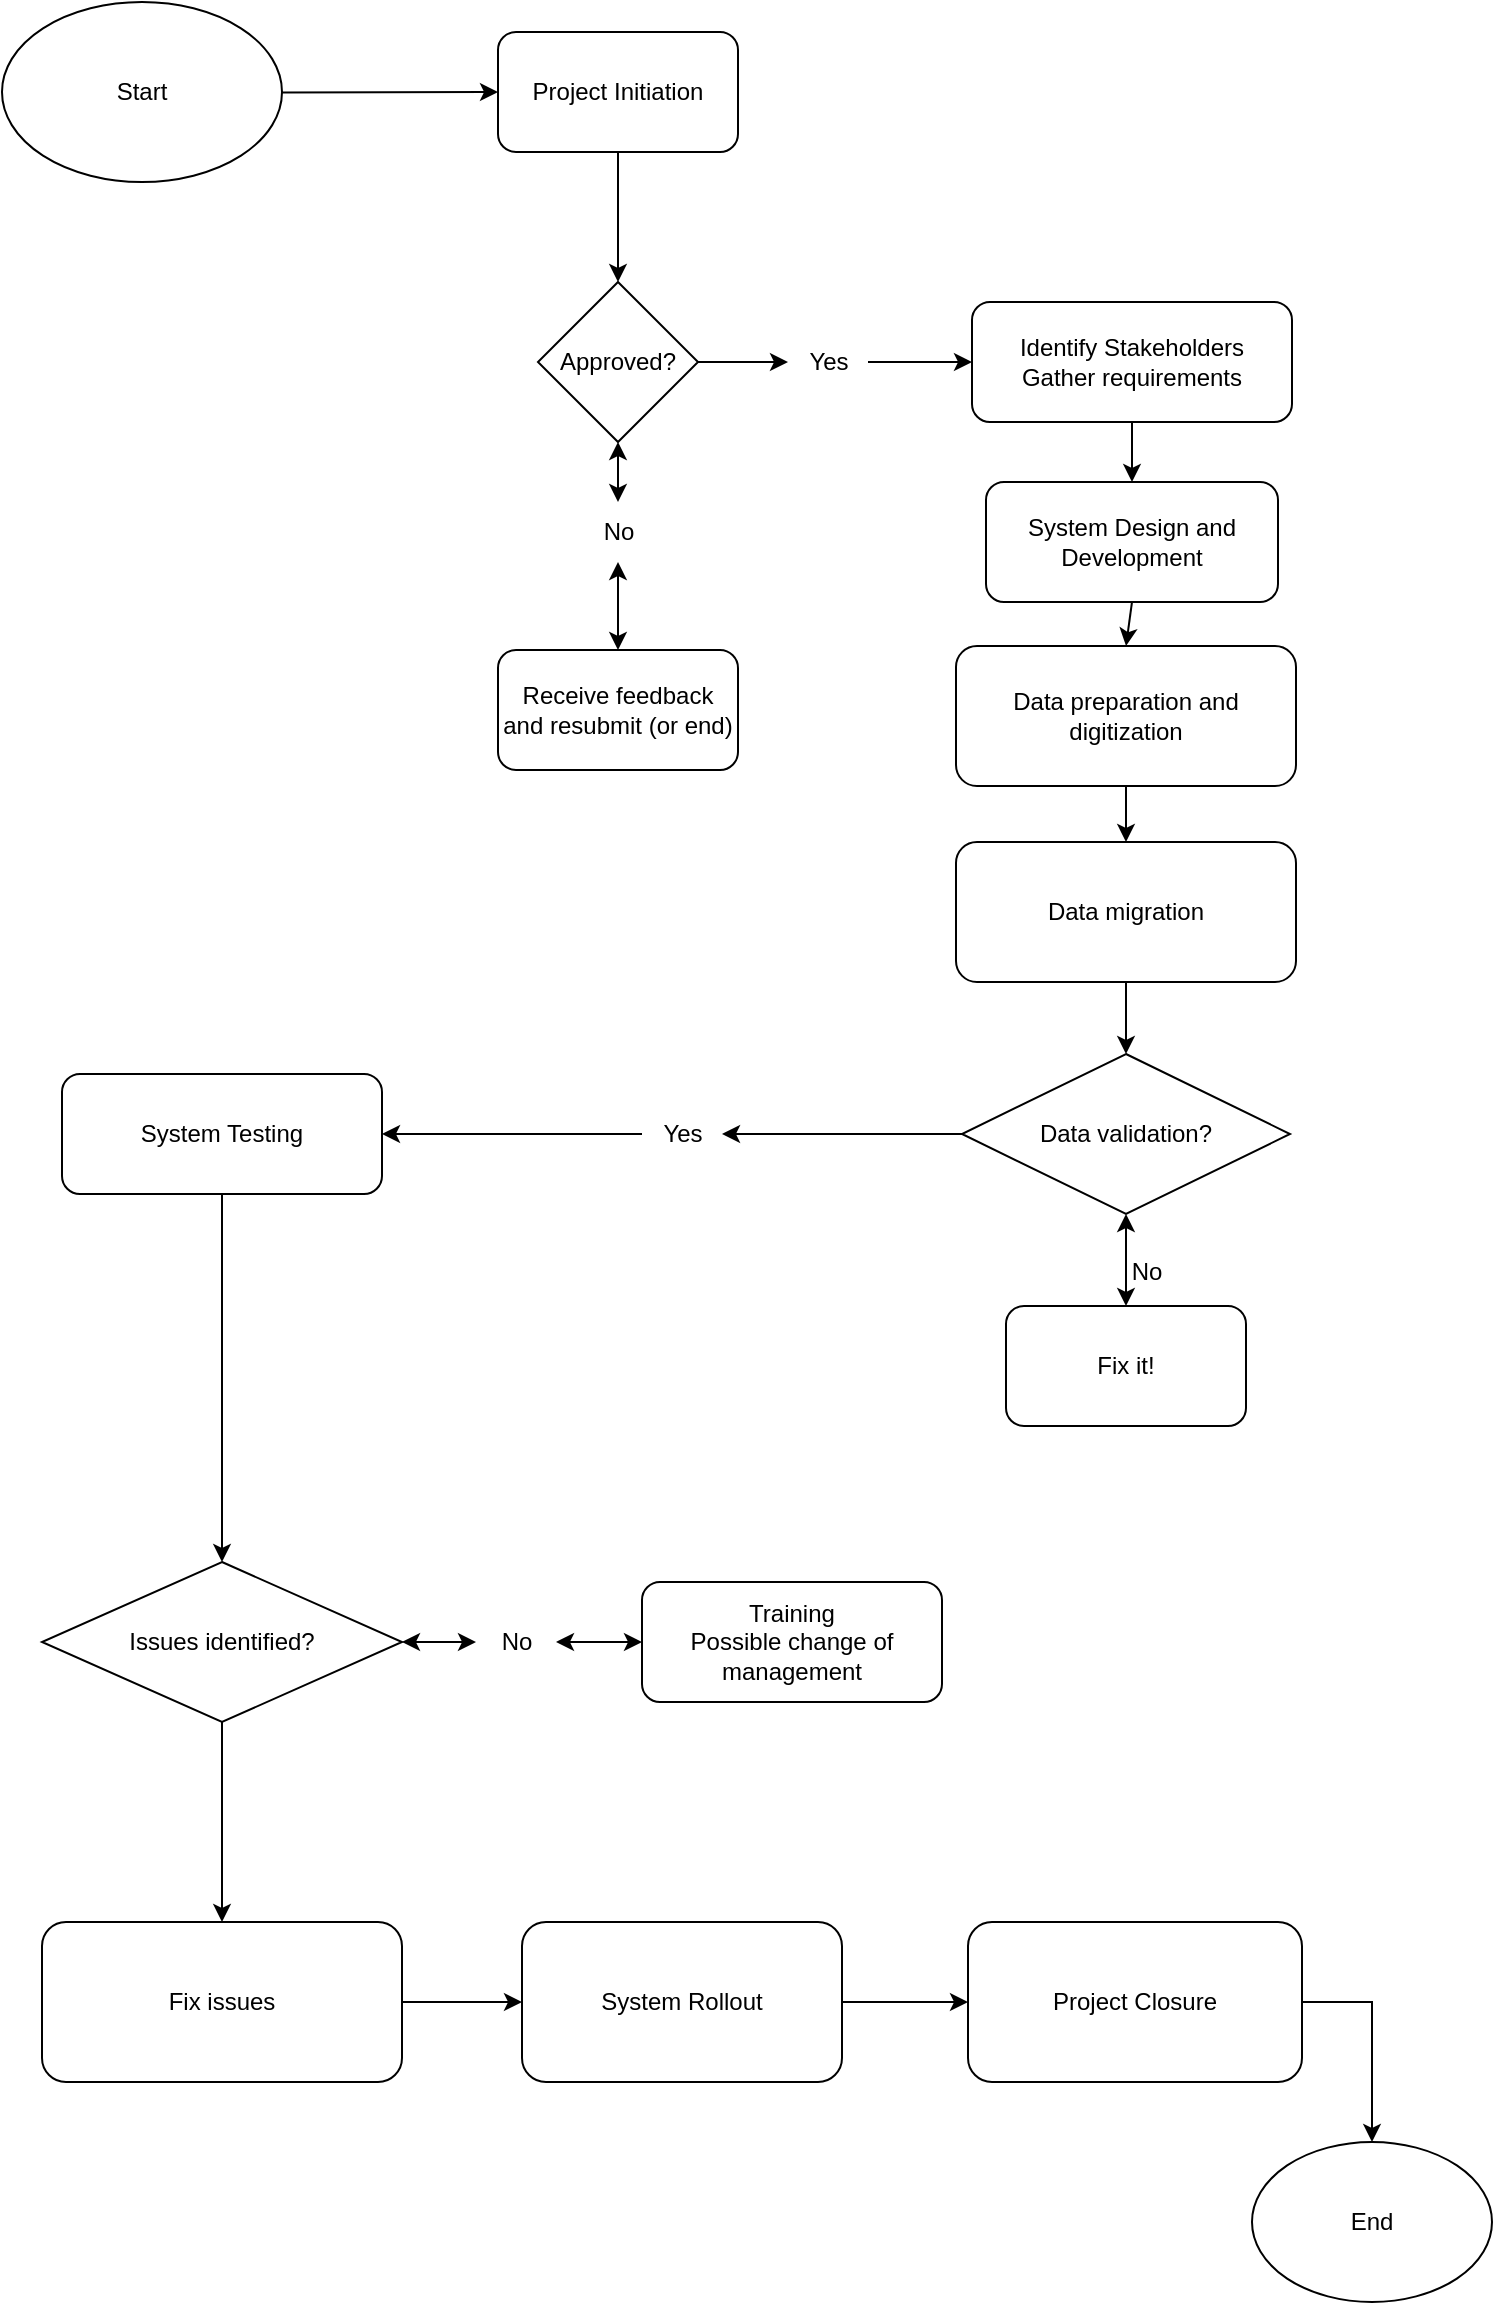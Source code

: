 <mxfile version="24.6.5" type="github">
  <diagram id="C5RBs43oDa-KdzZeNtuy" name="Page-1">
    <mxGraphModel dx="1434" dy="738" grid="0" gridSize="10" guides="1" tooltips="1" connect="1" arrows="1" fold="1" page="1" pageScale="1" pageWidth="827" pageHeight="1169" math="0" shadow="0">
      <root>
        <mxCell id="WIyWlLk6GJQsqaUBKTNV-0" />
        <mxCell id="WIyWlLk6GJQsqaUBKTNV-1" parent="WIyWlLk6GJQsqaUBKTNV-0" />
        <mxCell id="WIyWlLk6GJQsqaUBKTNV-7" value="System Design and Development" style="rounded=1;whiteSpace=wrap;html=1;fontSize=12;glass=0;strokeWidth=1;shadow=0;" parent="WIyWlLk6GJQsqaUBKTNV-1" vertex="1">
          <mxGeometry x="532" y="250" width="146" height="60" as="geometry" />
        </mxCell>
        <mxCell id="ndm4TRAxLnLuYaI-EUnl-0" value="Identify Stakeholders&lt;br&gt;Gather requirements" style="rounded=1;whiteSpace=wrap;html=1;" vertex="1" parent="WIyWlLk6GJQsqaUBKTNV-1">
          <mxGeometry x="525" y="160" width="160" height="60" as="geometry" />
        </mxCell>
        <mxCell id="ndm4TRAxLnLuYaI-EUnl-1" value="Start" style="ellipse;whiteSpace=wrap;html=1;" vertex="1" parent="WIyWlLk6GJQsqaUBKTNV-1">
          <mxGeometry x="40" y="10" width="140" height="90" as="geometry" />
        </mxCell>
        <mxCell id="ndm4TRAxLnLuYaI-EUnl-3" value="" style="endArrow=classic;html=1;rounded=0;" edge="1" parent="WIyWlLk6GJQsqaUBKTNV-1" source="ndm4TRAxLnLuYaI-EUnl-1" target="ndm4TRAxLnLuYaI-EUnl-20">
          <mxGeometry width="50" height="50" relative="1" as="geometry">
            <mxPoint x="180" y="120" as="sourcePoint" />
            <mxPoint x="320.753" y="150.753" as="targetPoint" />
          </mxGeometry>
        </mxCell>
        <mxCell id="ndm4TRAxLnLuYaI-EUnl-5" value="" style="endArrow=classic;html=1;rounded=0;exitX=1;exitY=0.5;exitDx=0;exitDy=0;" edge="1" parent="WIyWlLk6GJQsqaUBKTNV-1" source="ndm4TRAxLnLuYaI-EUnl-9" target="ndm4TRAxLnLuYaI-EUnl-0">
          <mxGeometry width="50" height="50" relative="1" as="geometry">
            <mxPoint x="340" y="170" as="sourcePoint" />
            <mxPoint x="410" y="100" as="targetPoint" />
          </mxGeometry>
        </mxCell>
        <mxCell id="ndm4TRAxLnLuYaI-EUnl-6" value="Receive feedback and resubmit (or end)" style="rounded=1;whiteSpace=wrap;html=1;" vertex="1" parent="WIyWlLk6GJQsqaUBKTNV-1">
          <mxGeometry x="288" y="334" width="120" height="60" as="geometry" />
        </mxCell>
        <mxCell id="ndm4TRAxLnLuYaI-EUnl-8" value="" style="endArrow=classic;html=1;rounded=0;entryX=0.5;entryY=0;entryDx=0;entryDy=0;" edge="1" parent="WIyWlLk6GJQsqaUBKTNV-1" source="ndm4TRAxLnLuYaI-EUnl-0" target="WIyWlLk6GJQsqaUBKTNV-7">
          <mxGeometry width="50" height="50" relative="1" as="geometry">
            <mxPoint x="670" y="240" as="sourcePoint" />
            <mxPoint x="720" y="190" as="targetPoint" />
          </mxGeometry>
        </mxCell>
        <mxCell id="ndm4TRAxLnLuYaI-EUnl-12" value="Data preparation and digitization" style="rounded=1;whiteSpace=wrap;html=1;" vertex="1" parent="WIyWlLk6GJQsqaUBKTNV-1">
          <mxGeometry x="517" y="332" width="170" height="70" as="geometry" />
        </mxCell>
        <mxCell id="ndm4TRAxLnLuYaI-EUnl-14" value="Data migration" style="rounded=1;whiteSpace=wrap;html=1;" vertex="1" parent="WIyWlLk6GJQsqaUBKTNV-1">
          <mxGeometry x="517" y="430" width="170" height="70" as="geometry" />
        </mxCell>
        <mxCell id="ndm4TRAxLnLuYaI-EUnl-15" value="" style="endArrow=classic;html=1;rounded=0;exitX=0.5;exitY=1;exitDx=0;exitDy=0;entryX=0.5;entryY=0;entryDx=0;entryDy=0;" edge="1" parent="WIyWlLk6GJQsqaUBKTNV-1" source="WIyWlLk6GJQsqaUBKTNV-7" target="ndm4TRAxLnLuYaI-EUnl-12">
          <mxGeometry width="50" height="50" relative="1" as="geometry">
            <mxPoint x="670" y="460" as="sourcePoint" />
            <mxPoint x="720" y="410" as="targetPoint" />
          </mxGeometry>
        </mxCell>
        <mxCell id="ndm4TRAxLnLuYaI-EUnl-16" value="" style="endArrow=classic;html=1;rounded=0;exitX=0.5;exitY=1;exitDx=0;exitDy=0;entryX=0.5;entryY=0;entryDx=0;entryDy=0;" edge="1" parent="WIyWlLk6GJQsqaUBKTNV-1" source="ndm4TRAxLnLuYaI-EUnl-12" target="ndm4TRAxLnLuYaI-EUnl-14">
          <mxGeometry width="50" height="50" relative="1" as="geometry">
            <mxPoint x="560" y="550" as="sourcePoint" />
            <mxPoint x="610" y="500" as="targetPoint" />
          </mxGeometry>
        </mxCell>
        <mxCell id="ndm4TRAxLnLuYaI-EUnl-18" value="" style="endArrow=classic;html=1;rounded=0;exitX=0.5;exitY=1;exitDx=0;exitDy=0;entryX=0.5;entryY=0;entryDx=0;entryDy=0;" edge="1" parent="WIyWlLk6GJQsqaUBKTNV-1" source="ndm4TRAxLnLuYaI-EUnl-14" target="ndm4TRAxLnLuYaI-EUnl-19">
          <mxGeometry width="50" height="50" relative="1" as="geometry">
            <mxPoint x="600" y="680" as="sourcePoint" />
            <mxPoint x="424" y="620" as="targetPoint" />
          </mxGeometry>
        </mxCell>
        <mxCell id="ndm4TRAxLnLuYaI-EUnl-19" value="Data validation?" style="rhombus;whiteSpace=wrap;html=1;" vertex="1" parent="WIyWlLk6GJQsqaUBKTNV-1">
          <mxGeometry x="520" y="536" width="164" height="80" as="geometry" />
        </mxCell>
        <mxCell id="ndm4TRAxLnLuYaI-EUnl-20" value="Project Initiation" style="rounded=1;whiteSpace=wrap;html=1;" vertex="1" parent="WIyWlLk6GJQsqaUBKTNV-1">
          <mxGeometry x="288" y="25" width="120" height="60" as="geometry" />
        </mxCell>
        <mxCell id="ndm4TRAxLnLuYaI-EUnl-22" value="Approved?" style="rhombus;whiteSpace=wrap;html=1;" vertex="1" parent="WIyWlLk6GJQsqaUBKTNV-1">
          <mxGeometry x="308" y="150" width="80" height="80" as="geometry" />
        </mxCell>
        <mxCell id="ndm4TRAxLnLuYaI-EUnl-28" value="" style="endArrow=classic;html=1;rounded=0;exitX=0.5;exitY=1;exitDx=0;exitDy=0;entryX=0.5;entryY=0;entryDx=0;entryDy=0;" edge="1" parent="WIyWlLk6GJQsqaUBKTNV-1" source="ndm4TRAxLnLuYaI-EUnl-20" target="ndm4TRAxLnLuYaI-EUnl-22">
          <mxGeometry width="50" height="50" relative="1" as="geometry">
            <mxPoint x="410" y="310" as="sourcePoint" />
            <mxPoint x="460" y="260" as="targetPoint" />
          </mxGeometry>
        </mxCell>
        <mxCell id="ndm4TRAxLnLuYaI-EUnl-29" value="" style="endArrow=classic;startArrow=classic;html=1;rounded=0;entryX=0.5;entryY=1;entryDx=0;entryDy=0;exitX=0.5;exitY=0;exitDx=0;exitDy=0;" edge="1" parent="WIyWlLk6GJQsqaUBKTNV-1" source="ndm4TRAxLnLuYaI-EUnl-30" target="ndm4TRAxLnLuYaI-EUnl-19">
          <mxGeometry width="50" height="50" relative="1" as="geometry">
            <mxPoint x="605" y="720" as="sourcePoint" />
            <mxPoint x="690" y="690" as="targetPoint" />
          </mxGeometry>
        </mxCell>
        <mxCell id="ndm4TRAxLnLuYaI-EUnl-30" value="Fix it!" style="rounded=1;whiteSpace=wrap;html=1;" vertex="1" parent="WIyWlLk6GJQsqaUBKTNV-1">
          <mxGeometry x="542" y="662" width="120" height="60" as="geometry" />
        </mxCell>
        <mxCell id="ndm4TRAxLnLuYaI-EUnl-31" value="No" style="text;html=1;align=center;verticalAlign=middle;resizable=0;points=[];autosize=1;strokeColor=none;fillColor=none;" vertex="1" parent="WIyWlLk6GJQsqaUBKTNV-1">
          <mxGeometry x="592" y="630" width="40" height="30" as="geometry" />
        </mxCell>
        <mxCell id="ndm4TRAxLnLuYaI-EUnl-33" value="" style="endArrow=classic;html=1;rounded=0;exitX=0;exitY=0.5;exitDx=0;exitDy=0;entryX=1;entryY=0.5;entryDx=0;entryDy=0;" edge="1" parent="WIyWlLk6GJQsqaUBKTNV-1" source="ndm4TRAxLnLuYaI-EUnl-32" target="ndm4TRAxLnLuYaI-EUnl-34">
          <mxGeometry width="50" height="50" relative="1" as="geometry">
            <mxPoint x="320" y="640" as="sourcePoint" />
            <mxPoint x="240" y="600" as="targetPoint" />
          </mxGeometry>
        </mxCell>
        <mxCell id="ndm4TRAxLnLuYaI-EUnl-34" value="System Testing" style="rounded=1;whiteSpace=wrap;html=1;" vertex="1" parent="WIyWlLk6GJQsqaUBKTNV-1">
          <mxGeometry x="70" y="546" width="160" height="60" as="geometry" />
        </mxCell>
        <mxCell id="ndm4TRAxLnLuYaI-EUnl-35" value="" style="endArrow=classic;html=1;rounded=0;exitX=0.5;exitY=1;exitDx=0;exitDy=0;entryX=0.5;entryY=0;entryDx=0;entryDy=0;" edge="1" parent="WIyWlLk6GJQsqaUBKTNV-1" source="ndm4TRAxLnLuYaI-EUnl-34" target="ndm4TRAxLnLuYaI-EUnl-36">
          <mxGeometry width="50" height="50" relative="1" as="geometry">
            <mxPoint x="140" y="790" as="sourcePoint" />
            <mxPoint x="150" y="790" as="targetPoint" />
          </mxGeometry>
        </mxCell>
        <mxCell id="ndm4TRAxLnLuYaI-EUnl-36" value="Issues identified?" style="rhombus;whiteSpace=wrap;html=1;" vertex="1" parent="WIyWlLk6GJQsqaUBKTNV-1">
          <mxGeometry x="60" y="790" width="180" height="80" as="geometry" />
        </mxCell>
        <mxCell id="ndm4TRAxLnLuYaI-EUnl-39" value="" style="endArrow=classic;startArrow=classic;html=1;rounded=0;exitX=1;exitY=0.5;exitDx=0;exitDy=0;entryX=0;entryY=0.5;entryDx=0;entryDy=0;" edge="1" parent="WIyWlLk6GJQsqaUBKTNV-1" source="ndm4TRAxLnLuYaI-EUnl-41" target="ndm4TRAxLnLuYaI-EUnl-40">
          <mxGeometry width="50" height="50" relative="1" as="geometry">
            <mxPoint x="300" y="870" as="sourcePoint" />
            <mxPoint x="510" y="830" as="targetPoint" />
          </mxGeometry>
        </mxCell>
        <mxCell id="ndm4TRAxLnLuYaI-EUnl-40" value="Training&lt;br&gt;Possible change of management" style="rounded=1;whiteSpace=wrap;html=1;" vertex="1" parent="WIyWlLk6GJQsqaUBKTNV-1">
          <mxGeometry x="360" y="800" width="150" height="60" as="geometry" />
        </mxCell>
        <mxCell id="ndm4TRAxLnLuYaI-EUnl-43" value="" style="endArrow=classic;html=1;rounded=0;exitX=0.5;exitY=1;exitDx=0;exitDy=0;entryX=0.5;entryY=0;entryDx=0;entryDy=0;" edge="1" parent="WIyWlLk6GJQsqaUBKTNV-1" source="ndm4TRAxLnLuYaI-EUnl-36" target="ndm4TRAxLnLuYaI-EUnl-45">
          <mxGeometry width="50" height="50" relative="1" as="geometry">
            <mxPoint x="140" y="960" as="sourcePoint" />
            <mxPoint x="150" y="970" as="targetPoint" />
          </mxGeometry>
        </mxCell>
        <mxCell id="ndm4TRAxLnLuYaI-EUnl-45" value="Fix issues" style="rounded=1;whiteSpace=wrap;html=1;" vertex="1" parent="WIyWlLk6GJQsqaUBKTNV-1">
          <mxGeometry x="60" y="970" width="180" height="80" as="geometry" />
        </mxCell>
        <mxCell id="ndm4TRAxLnLuYaI-EUnl-46" value="" style="endArrow=classic;html=1;rounded=0;exitX=1;exitY=0.5;exitDx=0;exitDy=0;entryX=0;entryY=0.5;entryDx=0;entryDy=0;" edge="1" parent="WIyWlLk6GJQsqaUBKTNV-1" source="ndm4TRAxLnLuYaI-EUnl-45" target="ndm4TRAxLnLuYaI-EUnl-47">
          <mxGeometry width="50" height="50" relative="1" as="geometry">
            <mxPoint x="230" y="1030" as="sourcePoint" />
            <mxPoint x="290" y="1000" as="targetPoint" />
          </mxGeometry>
        </mxCell>
        <mxCell id="ndm4TRAxLnLuYaI-EUnl-47" value="System Rollout" style="rounded=1;whiteSpace=wrap;html=1;" vertex="1" parent="WIyWlLk6GJQsqaUBKTNV-1">
          <mxGeometry x="300" y="970" width="160" height="80" as="geometry" />
        </mxCell>
        <mxCell id="ndm4TRAxLnLuYaI-EUnl-49" value="" style="endArrow=classic;html=1;rounded=0;exitX=1;exitY=0.5;exitDx=0;exitDy=0;entryX=0;entryY=0.5;entryDx=0;entryDy=0;" edge="1" parent="WIyWlLk6GJQsqaUBKTNV-1" source="ndm4TRAxLnLuYaI-EUnl-47" target="ndm4TRAxLnLuYaI-EUnl-50">
          <mxGeometry width="50" height="50" relative="1" as="geometry">
            <mxPoint x="450" y="1020" as="sourcePoint" />
            <mxPoint x="500" y="1000" as="targetPoint" />
          </mxGeometry>
        </mxCell>
        <mxCell id="ndm4TRAxLnLuYaI-EUnl-54" style="edgeStyle=orthogonalEdgeStyle;rounded=0;orthogonalLoop=1;jettySize=auto;html=1;exitX=1;exitY=0.5;exitDx=0;exitDy=0;" edge="1" parent="WIyWlLk6GJQsqaUBKTNV-1" source="ndm4TRAxLnLuYaI-EUnl-50" target="ndm4TRAxLnLuYaI-EUnl-52">
          <mxGeometry relative="1" as="geometry" />
        </mxCell>
        <mxCell id="ndm4TRAxLnLuYaI-EUnl-50" value="Project Closure" style="rounded=1;whiteSpace=wrap;html=1;" vertex="1" parent="WIyWlLk6GJQsqaUBKTNV-1">
          <mxGeometry x="523" y="970" width="167" height="80" as="geometry" />
        </mxCell>
        <mxCell id="ndm4TRAxLnLuYaI-EUnl-52" value="End" style="ellipse;whiteSpace=wrap;html=1;" vertex="1" parent="WIyWlLk6GJQsqaUBKTNV-1">
          <mxGeometry x="665" y="1080" width="120" height="80" as="geometry" />
        </mxCell>
        <mxCell id="ndm4TRAxLnLuYaI-EUnl-57" value="" style="endArrow=classic;html=1;rounded=0;exitX=1;exitY=0.5;exitDx=0;exitDy=0;" edge="1" parent="WIyWlLk6GJQsqaUBKTNV-1" source="ndm4TRAxLnLuYaI-EUnl-22" target="ndm4TRAxLnLuYaI-EUnl-9">
          <mxGeometry width="50" height="50" relative="1" as="geometry">
            <mxPoint x="388" y="190" as="sourcePoint" />
            <mxPoint x="525" y="190" as="targetPoint" />
          </mxGeometry>
        </mxCell>
        <mxCell id="ndm4TRAxLnLuYaI-EUnl-9" value="Yes" style="text;html=1;align=center;verticalAlign=middle;resizable=0;points=[];autosize=1;strokeColor=none;fillColor=none;" vertex="1" parent="WIyWlLk6GJQsqaUBKTNV-1">
          <mxGeometry x="433" y="175" width="40" height="30" as="geometry" />
        </mxCell>
        <mxCell id="ndm4TRAxLnLuYaI-EUnl-58" value="" style="endArrow=classic;startArrow=classic;html=1;rounded=0;exitX=0.5;exitY=0;exitDx=0;exitDy=0;entryX=0.5;entryY=1;entryDx=0;entryDy=0;" edge="1" parent="WIyWlLk6GJQsqaUBKTNV-1" source="ndm4TRAxLnLuYaI-EUnl-10" target="ndm4TRAxLnLuYaI-EUnl-22">
          <mxGeometry width="50" height="50" relative="1" as="geometry">
            <mxPoint x="335" y="308" as="sourcePoint" />
            <mxPoint x="348" y="232" as="targetPoint" />
          </mxGeometry>
        </mxCell>
        <mxCell id="ndm4TRAxLnLuYaI-EUnl-59" value="" style="endArrow=classic;startArrow=classic;html=1;rounded=0;exitX=0.5;exitY=0;exitDx=0;exitDy=0;" edge="1" parent="WIyWlLk6GJQsqaUBKTNV-1" source="ndm4TRAxLnLuYaI-EUnl-6" target="ndm4TRAxLnLuYaI-EUnl-10">
          <mxGeometry width="50" height="50" relative="1" as="geometry">
            <mxPoint x="348" y="310" as="sourcePoint" />
            <mxPoint x="348" y="223" as="targetPoint" />
          </mxGeometry>
        </mxCell>
        <mxCell id="ndm4TRAxLnLuYaI-EUnl-10" value="No" style="text;html=1;align=center;verticalAlign=middle;resizable=0;points=[];autosize=1;strokeColor=none;fillColor=none;" vertex="1" parent="WIyWlLk6GJQsqaUBKTNV-1">
          <mxGeometry x="328" y="260" width="40" height="30" as="geometry" />
        </mxCell>
        <mxCell id="ndm4TRAxLnLuYaI-EUnl-60" value="" style="endArrow=classic;html=1;rounded=0;exitX=0;exitY=0.5;exitDx=0;exitDy=0;entryX=1;entryY=0.5;entryDx=0;entryDy=0;" edge="1" parent="WIyWlLk6GJQsqaUBKTNV-1" source="ndm4TRAxLnLuYaI-EUnl-19" target="ndm4TRAxLnLuYaI-EUnl-32">
          <mxGeometry width="50" height="50" relative="1" as="geometry">
            <mxPoint x="520" y="576" as="sourcePoint" />
            <mxPoint x="230" y="576" as="targetPoint" />
          </mxGeometry>
        </mxCell>
        <mxCell id="ndm4TRAxLnLuYaI-EUnl-32" value="Yes" style="text;html=1;align=center;verticalAlign=middle;resizable=0;points=[];autosize=1;strokeColor=none;fillColor=none;" vertex="1" parent="WIyWlLk6GJQsqaUBKTNV-1">
          <mxGeometry x="360" y="561" width="40" height="30" as="geometry" />
        </mxCell>
        <mxCell id="ndm4TRAxLnLuYaI-EUnl-61" value="" style="endArrow=classic;startArrow=classic;html=1;rounded=0;exitX=1;exitY=0.5;exitDx=0;exitDy=0;entryX=0;entryY=0.5;entryDx=0;entryDy=0;" edge="1" parent="WIyWlLk6GJQsqaUBKTNV-1" source="ndm4TRAxLnLuYaI-EUnl-36" target="ndm4TRAxLnLuYaI-EUnl-41">
          <mxGeometry width="50" height="50" relative="1" as="geometry">
            <mxPoint x="240" y="830" as="sourcePoint" />
            <mxPoint x="360" y="830" as="targetPoint" />
          </mxGeometry>
        </mxCell>
        <mxCell id="ndm4TRAxLnLuYaI-EUnl-41" value="No" style="text;html=1;align=center;verticalAlign=middle;resizable=0;points=[];autosize=1;strokeColor=none;fillColor=none;" vertex="1" parent="WIyWlLk6GJQsqaUBKTNV-1">
          <mxGeometry x="277" y="815" width="40" height="30" as="geometry" />
        </mxCell>
      </root>
    </mxGraphModel>
  </diagram>
</mxfile>
